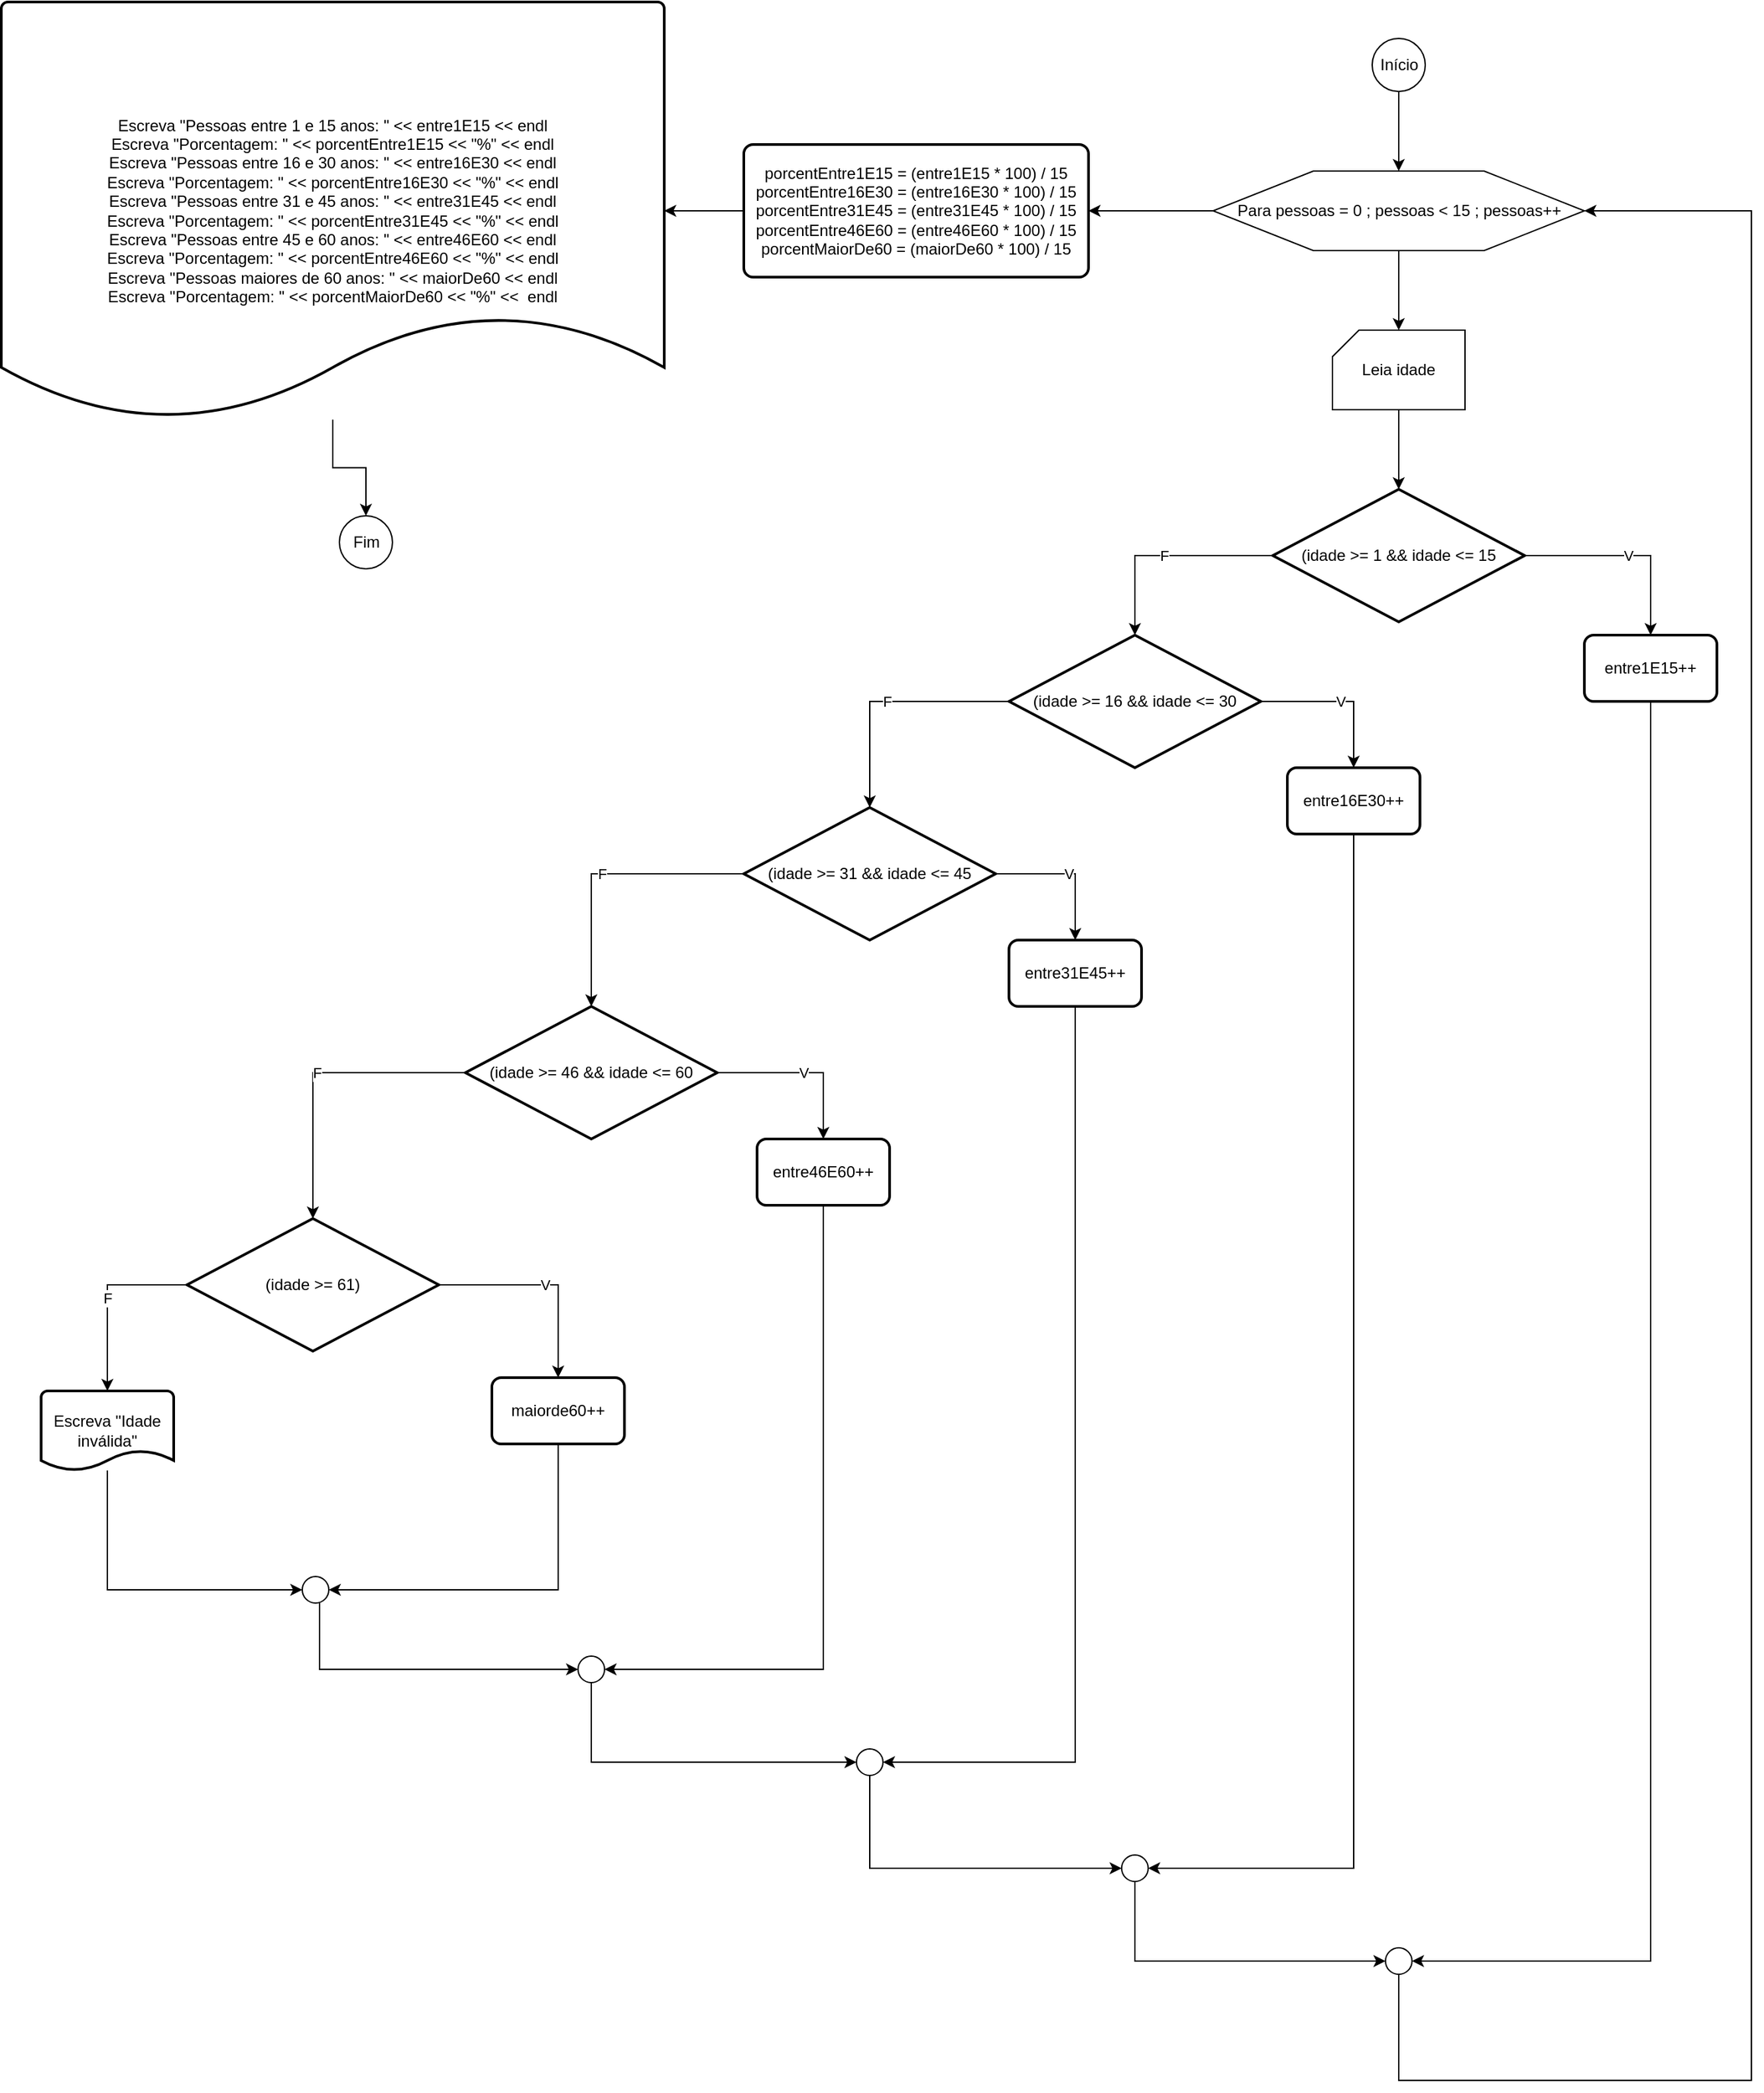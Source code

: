 <mxfile version="18.0.6" type="device"><diagram id="yrGJBEPIFQ74FWzWM58z" name="Página-1"><mxGraphModel dx="1816" dy="1779" grid="1" gridSize="10" guides="1" tooltips="1" connect="1" arrows="1" fold="1" page="1" pageScale="1" pageWidth="827" pageHeight="1169" math="0" shadow="0"><root><mxCell id="0"/><mxCell id="1" parent="0"/><mxCell id="52xj07Da2LKeH8QmnD6i-6" value="" style="edgeStyle=orthogonalEdgeStyle;rounded=0;orthogonalLoop=1;jettySize=auto;html=1;" parent="1" source="52xj07Da2LKeH8QmnD6i-2" target="52xj07Da2LKeH8QmnD6i-3" edge="1"><mxGeometry relative="1" as="geometry"/></mxCell><mxCell id="52xj07Da2LKeH8QmnD6i-2" value="Início" style="verticalLabelPosition=middle;verticalAlign=middle;html=1;shape=mxgraph.flowchart.on-page_reference;labelPosition=center;align=center;" parent="1" vertex="1"><mxGeometry x="394" y="20" width="40" height="40" as="geometry"/></mxCell><mxCell id="52xj07Da2LKeH8QmnD6i-5" value="" style="edgeStyle=orthogonalEdgeStyle;rounded=0;orthogonalLoop=1;jettySize=auto;html=1;" parent="1" source="52xj07Da2LKeH8QmnD6i-3" target="52xj07Da2LKeH8QmnD6i-4" edge="1"><mxGeometry relative="1" as="geometry"/></mxCell><mxCell id="52xj07Da2LKeH8QmnD6i-47" value="" style="edgeStyle=orthogonalEdgeStyle;rounded=0;orthogonalLoop=1;jettySize=auto;html=1;" parent="1" source="52xj07Da2LKeH8QmnD6i-3" target="52xj07Da2LKeH8QmnD6i-45" edge="1"><mxGeometry relative="1" as="geometry"/></mxCell><mxCell id="52xj07Da2LKeH8QmnD6i-3" value="Para pessoas = 0 ; pessoas &amp;lt; 15 ; pessoas++" style="verticalLabelPosition=middle;verticalAlign=middle;html=1;shape=hexagon;perimeter=hexagonPerimeter2;arcSize=6;size=0.27;labelPosition=center;align=center;" parent="1" vertex="1"><mxGeometry x="274" y="120" width="280" height="60" as="geometry"/></mxCell><mxCell id="52xj07Da2LKeH8QmnD6i-28" value="" style="edgeStyle=orthogonalEdgeStyle;rounded=0;orthogonalLoop=1;jettySize=auto;html=1;" parent="1" source="52xj07Da2LKeH8QmnD6i-4" target="52xj07Da2LKeH8QmnD6i-7" edge="1"><mxGeometry relative="1" as="geometry"/></mxCell><mxCell id="52xj07Da2LKeH8QmnD6i-4" value="Leia idade" style="verticalLabelPosition=middle;verticalAlign=middle;html=1;shape=card;whiteSpace=wrap;size=20;arcSize=12;labelPosition=center;align=center;" parent="1" vertex="1"><mxGeometry x="364" y="240" width="100" height="60" as="geometry"/></mxCell><mxCell id="52xj07Da2LKeH8QmnD6i-13" value="V" style="edgeStyle=orthogonalEdgeStyle;rounded=0;orthogonalLoop=1;jettySize=auto;html=1;entryX=0.5;entryY=0;entryDx=0;entryDy=0;" parent="1" source="52xj07Da2LKeH8QmnD6i-7" target="52xj07Da2LKeH8QmnD6i-12" edge="1"><mxGeometry relative="1" as="geometry"/></mxCell><mxCell id="52xj07Da2LKeH8QmnD6i-14" value="F" style="edgeStyle=orthogonalEdgeStyle;rounded=0;orthogonalLoop=1;jettySize=auto;html=1;entryX=0.5;entryY=0;entryDx=0;entryDy=0;entryPerimeter=0;" parent="1" source="52xj07Da2LKeH8QmnD6i-7" target="52xj07Da2LKeH8QmnD6i-8" edge="1"><mxGeometry relative="1" as="geometry"/></mxCell><mxCell id="52xj07Da2LKeH8QmnD6i-7" value="(idade &amp;gt;= 1 &amp;amp;&amp;amp; idade &amp;lt;= 15" style="strokeWidth=2;html=1;shape=mxgraph.flowchart.decision;whiteSpace=wrap;" parent="1" vertex="1"><mxGeometry x="319" y="360" width="190" height="100" as="geometry"/></mxCell><mxCell id="52xj07Da2LKeH8QmnD6i-16" value="V" style="edgeStyle=orthogonalEdgeStyle;rounded=0;orthogonalLoop=1;jettySize=auto;html=1;entryX=0.5;entryY=0;entryDx=0;entryDy=0;" parent="1" source="52xj07Da2LKeH8QmnD6i-8" target="52xj07Da2LKeH8QmnD6i-15" edge="1"><mxGeometry relative="1" as="geometry"/></mxCell><mxCell id="52xj07Da2LKeH8QmnD6i-17" value="F" style="edgeStyle=orthogonalEdgeStyle;rounded=0;orthogonalLoop=1;jettySize=auto;html=1;entryX=0.5;entryY=0;entryDx=0;entryDy=0;entryPerimeter=0;" parent="1" source="52xj07Da2LKeH8QmnD6i-8" target="52xj07Da2LKeH8QmnD6i-9" edge="1"><mxGeometry relative="1" as="geometry"/></mxCell><mxCell id="52xj07Da2LKeH8QmnD6i-8" value="(idade &amp;gt;= 16 &amp;amp;&amp;amp; idade &amp;lt;= 30&lt;span style=&quot;color: rgba(0, 0, 0, 0); font-family: monospace; font-size: 0px; text-align: start;&quot;&gt;%3CmxGraphModel%3E%3Croot%3E%3CmxCell%20id%3D%220%22%2F%3E%3CmxCell%20id%3D%221%22%20parent%3D%220%22%2F%3E%3CmxCell%20id%3D%222%22%20value%3D%22(idade%20%26amp%3Bgt%3B%3D%201%20%26amp%3Bamp%3B%26amp%3Bamp%3B%20idade%20%26amp%3Blt%3B%3D%2015%22%20style%3D%22strokeWidth%3D2%3Bhtml%3D1%3Bshape%3Dmxgraph.flowchart.decision%3BwhiteSpace%3Dwrap%3B%22%20vertex%3D%221%22%20parent%3D%221%22%3E%3CmxGeometry%20x%3D%22319%22%20y%3D%22360%22%20width%3D%22190%22%20height%3D%22100%22%20as%3D%22geometry%22%2F%3E%3C%2FmxCell%3E%3C%2Froot%3E%3C%2FmxGraphModel%3E&lt;/span&gt;" style="strokeWidth=2;html=1;shape=mxgraph.flowchart.decision;whiteSpace=wrap;" parent="1" vertex="1"><mxGeometry x="120" y="470" width="190" height="100" as="geometry"/></mxCell><mxCell id="52xj07Da2LKeH8QmnD6i-19" value="V" style="edgeStyle=orthogonalEdgeStyle;rounded=0;orthogonalLoop=1;jettySize=auto;html=1;entryX=0.5;entryY=0;entryDx=0;entryDy=0;" parent="1" source="52xj07Da2LKeH8QmnD6i-9" target="52xj07Da2LKeH8QmnD6i-18" edge="1"><mxGeometry relative="1" as="geometry"/></mxCell><mxCell id="52xj07Da2LKeH8QmnD6i-20" value="F" style="edgeStyle=orthogonalEdgeStyle;rounded=0;orthogonalLoop=1;jettySize=auto;html=1;entryX=0.5;entryY=0;entryDx=0;entryDy=0;entryPerimeter=0;" parent="1" source="52xj07Da2LKeH8QmnD6i-9" target="52xj07Da2LKeH8QmnD6i-10" edge="1"><mxGeometry relative="1" as="geometry"/></mxCell><mxCell id="52xj07Da2LKeH8QmnD6i-9" value="(idade &amp;gt;= 31 &amp;amp;&amp;amp; idade &amp;lt;= 45&lt;span style=&quot;color: rgba(0, 0, 0, 0); font-family: monospace; font-size: 0px; text-align: start;&quot;&gt;%3CmxGraphModel%3E%3Croot%3E%3CmxCell%20id%3D%220%22%2F%3E%3CmxCell%20id%3D%221%22%20parent%3D%220%22%2F%3E%3CmxCell%20id%3D%222%22%20value%3D%22(idade%20%26amp%3Bgt%3B%3D%201%20%26amp%3Bamp%3B%26amp%3Bamp%3B%20idade%20%26amp%3Blt%3B%3D%2015%22%20style%3D%22strokeWidth%3D2%3Bhtml%3D1%3Bshape%3Dmxgraph.flowchart.decision%3BwhiteSpace%3Dwrap%3B%22%20vertex%3D%221%22%20parent%3D%221%22%3E%3CmxGeometry%20x%3D%22319%22%20y%3D%22360%22%20width%3D%22190%22%20height%3D%22100%22%20as%3D%22geometry%22%2F%3E%3C%2FmxCell%3E%3C%2Froot%3E%3C%2FmxGraphModel%3E&lt;/span&gt;" style="strokeWidth=2;html=1;shape=mxgraph.flowchart.decision;whiteSpace=wrap;" parent="1" vertex="1"><mxGeometry x="-80" y="600" width="190" height="100" as="geometry"/></mxCell><mxCell id="52xj07Da2LKeH8QmnD6i-22" value="V" style="edgeStyle=orthogonalEdgeStyle;rounded=0;orthogonalLoop=1;jettySize=auto;html=1;entryX=0.5;entryY=0;entryDx=0;entryDy=0;" parent="1" source="52xj07Da2LKeH8QmnD6i-10" target="52xj07Da2LKeH8QmnD6i-21" edge="1"><mxGeometry relative="1" as="geometry"/></mxCell><mxCell id="52xj07Da2LKeH8QmnD6i-23" value="F" style="edgeStyle=orthogonalEdgeStyle;rounded=0;orthogonalLoop=1;jettySize=auto;html=1;entryX=0.5;entryY=0;entryDx=0;entryDy=0;entryPerimeter=0;" parent="1" source="52xj07Da2LKeH8QmnD6i-10" target="52xj07Da2LKeH8QmnD6i-11" edge="1"><mxGeometry relative="1" as="geometry"/></mxCell><mxCell id="52xj07Da2LKeH8QmnD6i-10" value="(idade &amp;gt;= 46 &amp;amp;&amp;amp; idade &amp;lt;= 60&lt;span style=&quot;color: rgba(0, 0, 0, 0); font-family: monospace; font-size: 0px; text-align: start;&quot;&gt;%3CmxGraphModel%3E%3Croot%3E%3CmxCell%20id%3D%220%22%2F%3E%3CmxCell%20id%3D%221%22%20parent%3D%220%22%2F%3E%3CmxCell%20id%3D%222%22%20value%3D%22(idade%20%26amp%3Bgt%3B%3D%201%20%26amp%3Bamp%3B%26amp%3Bamp%3B%20idade%20%26amp%3Blt%3B%3D%2015%22%20style%3D%22strokeWidth%3D2%3Bhtml%3D1%3Bshape%3Dmxgraph.flowchart.decision%3BwhiteSpace%3Dwrap%3B%22%20vertex%3D%221%22%20parent%3D%221%22%3E%3CmxGeometry%20x%3D%22319%22%20y%3D%22360%22%20width%3D%22190%22%20height%3D%22100%22%20as%3D%22geometry%22%2F%3E%3C%2FmxCell%3E%3C%2Froot%3E%3C%2FmxGraphModel%3E&lt;/span&gt;" style="strokeWidth=2;html=1;shape=mxgraph.flowchart.decision;whiteSpace=wrap;" parent="1" vertex="1"><mxGeometry x="-290" y="750" width="190" height="100" as="geometry"/></mxCell><mxCell id="52xj07Da2LKeH8QmnD6i-25" value="V" style="edgeStyle=orthogonalEdgeStyle;rounded=0;orthogonalLoop=1;jettySize=auto;html=1;entryX=0.5;entryY=0;entryDx=0;entryDy=0;" parent="1" source="52xj07Da2LKeH8QmnD6i-11" target="52xj07Da2LKeH8QmnD6i-24" edge="1"><mxGeometry relative="1" as="geometry"/></mxCell><mxCell id="52xj07Da2LKeH8QmnD6i-27" value="F" style="edgeStyle=orthogonalEdgeStyle;rounded=0;orthogonalLoop=1;jettySize=auto;html=1;entryX=0.5;entryY=0;entryDx=0;entryDy=0;entryPerimeter=0;" parent="1" source="52xj07Da2LKeH8QmnD6i-11" target="52xj07Da2LKeH8QmnD6i-26" edge="1"><mxGeometry relative="1" as="geometry"/></mxCell><mxCell id="52xj07Da2LKeH8QmnD6i-11" value="(idade &amp;gt;= 61)&lt;span style=&quot;color: rgba(0, 0, 0, 0); font-family: monospace; font-size: 0px; text-align: start;&quot;&gt;%3CmxGraphModel%3E%3Croot%3E%3CmxCell%20id%3D%220%22%2F%3E%3CmxCell%20id%3D%221%22%20parent%3D%220%22%2F%3E%3CmxCell%20id%3D%222%22%20value%3D%22(idade%20%26amp%3Bgt%3B%3D%201%20%26amp%3Bamp%3B%26amp%3Bamp%3B%20idade%20%26amp%3Blt%3B%3D%2015%22%20style%3D%22strokeWidth%3D2%3Bhtml%3D1%3Bshape%3Dmxgraph.flowchart.decision%3BwhiteSpace%3Dwrap%3B%22%20vertex%3D%221%22%20parent%3D%221%22%3E%3CmxGeometry%20x%3D%22319%22%20y%3D%22360%22%20width%3D%22190%22%20height%3D%22100%22%20as%3D%22geometry%22%2F%3E%3C%2FmxCell%3E%3C%2Froot%3E%3C%2FmxGraphModel%3E&lt;/span&gt;" style="strokeWidth=2;html=1;shape=mxgraph.flowchart.decision;whiteSpace=wrap;" parent="1" vertex="1"><mxGeometry x="-500" y="910" width="190" height="100" as="geometry"/></mxCell><mxCell id="52xj07Da2LKeH8QmnD6i-42" style="edgeStyle=orthogonalEdgeStyle;rounded=0;orthogonalLoop=1;jettySize=auto;html=1;entryX=1;entryY=0.5;entryDx=0;entryDy=0;entryPerimeter=0;" parent="1" source="52xj07Da2LKeH8QmnD6i-12" target="52xj07Da2LKeH8QmnD6i-41" edge="1"><mxGeometry relative="1" as="geometry"><Array as="points"><mxPoint x="604" y="1470"/></Array></mxGeometry></mxCell><mxCell id="52xj07Da2LKeH8QmnD6i-12" value="entre1E15++" style="rounded=1;whiteSpace=wrap;html=1;absoluteArcSize=1;arcSize=14;strokeWidth=2;" parent="1" vertex="1"><mxGeometry x="554" y="470" width="100" height="50" as="geometry"/></mxCell><mxCell id="52xj07Da2LKeH8QmnD6i-39" style="edgeStyle=orthogonalEdgeStyle;rounded=0;orthogonalLoop=1;jettySize=auto;html=1;entryX=1;entryY=0.5;entryDx=0;entryDy=0;entryPerimeter=0;" parent="1" source="52xj07Da2LKeH8QmnD6i-15" target="52xj07Da2LKeH8QmnD6i-38" edge="1"><mxGeometry relative="1" as="geometry"><Array as="points"><mxPoint x="380" y="1400"/></Array></mxGeometry></mxCell><mxCell id="52xj07Da2LKeH8QmnD6i-15" value="entre16E30++" style="rounded=1;whiteSpace=wrap;html=1;absoluteArcSize=1;arcSize=14;strokeWidth=2;" parent="1" vertex="1"><mxGeometry x="330" y="570" width="100" height="50" as="geometry"/></mxCell><mxCell id="52xj07Da2LKeH8QmnD6i-36" style="edgeStyle=orthogonalEdgeStyle;rounded=0;orthogonalLoop=1;jettySize=auto;html=1;entryX=1;entryY=0.5;entryDx=0;entryDy=0;entryPerimeter=0;" parent="1" source="52xj07Da2LKeH8QmnD6i-18" target="52xj07Da2LKeH8QmnD6i-35" edge="1"><mxGeometry relative="1" as="geometry"><Array as="points"><mxPoint x="170" y="1320"/></Array></mxGeometry></mxCell><mxCell id="52xj07Da2LKeH8QmnD6i-18" value="entre31E45++" style="rounded=1;whiteSpace=wrap;html=1;absoluteArcSize=1;arcSize=14;strokeWidth=2;" parent="1" vertex="1"><mxGeometry x="120" y="700" width="100" height="50" as="geometry"/></mxCell><mxCell id="52xj07Da2LKeH8QmnD6i-33" style="edgeStyle=orthogonalEdgeStyle;rounded=0;orthogonalLoop=1;jettySize=auto;html=1;entryX=1;entryY=0.5;entryDx=0;entryDy=0;entryPerimeter=0;" parent="1" source="52xj07Da2LKeH8QmnD6i-21" target="52xj07Da2LKeH8QmnD6i-32" edge="1"><mxGeometry relative="1" as="geometry"><Array as="points"><mxPoint x="-20" y="1250"/></Array></mxGeometry></mxCell><mxCell id="52xj07Da2LKeH8QmnD6i-21" value="entre46E60++" style="rounded=1;whiteSpace=wrap;html=1;absoluteArcSize=1;arcSize=14;strokeWidth=2;" parent="1" vertex="1"><mxGeometry x="-70" y="850" width="100" height="50" as="geometry"/></mxCell><mxCell id="52xj07Da2LKeH8QmnD6i-30" style="edgeStyle=orthogonalEdgeStyle;rounded=0;orthogonalLoop=1;jettySize=auto;html=1;entryX=1;entryY=0.5;entryDx=0;entryDy=0;entryPerimeter=0;" parent="1" source="52xj07Da2LKeH8QmnD6i-24" target="52xj07Da2LKeH8QmnD6i-29" edge="1"><mxGeometry relative="1" as="geometry"><Array as="points"><mxPoint x="-220" y="1190"/></Array></mxGeometry></mxCell><mxCell id="52xj07Da2LKeH8QmnD6i-24" value="maiorde60++" style="rounded=1;whiteSpace=wrap;html=1;absoluteArcSize=1;arcSize=14;strokeWidth=2;" parent="1" vertex="1"><mxGeometry x="-270" y="1030" width="100" height="50" as="geometry"/></mxCell><mxCell id="52xj07Da2LKeH8QmnD6i-31" style="edgeStyle=orthogonalEdgeStyle;rounded=0;orthogonalLoop=1;jettySize=auto;html=1;entryX=0;entryY=0.5;entryDx=0;entryDy=0;entryPerimeter=0;" parent="1" source="52xj07Da2LKeH8QmnD6i-26" target="52xj07Da2LKeH8QmnD6i-29" edge="1"><mxGeometry relative="1" as="geometry"><Array as="points"><mxPoint x="-560" y="1190"/></Array></mxGeometry></mxCell><mxCell id="52xj07Da2LKeH8QmnD6i-26" value="Escreva &quot;Idade inválida&quot;" style="strokeWidth=2;html=1;shape=mxgraph.flowchart.document2;whiteSpace=wrap;size=0.25;" parent="1" vertex="1"><mxGeometry x="-610" y="1040" width="100" height="60" as="geometry"/></mxCell><mxCell id="52xj07Da2LKeH8QmnD6i-34" style="edgeStyle=orthogonalEdgeStyle;rounded=0;orthogonalLoop=1;jettySize=auto;html=1;entryX=0;entryY=0.5;entryDx=0;entryDy=0;entryPerimeter=0;" parent="1" source="52xj07Da2LKeH8QmnD6i-29" target="52xj07Da2LKeH8QmnD6i-32" edge="1"><mxGeometry relative="1" as="geometry"><Array as="points"><mxPoint x="-400" y="1250"/></Array></mxGeometry></mxCell><mxCell id="52xj07Da2LKeH8QmnD6i-29" value="" style="verticalLabelPosition=bottom;verticalAlign=top;html=1;shape=mxgraph.flowchart.on-page_reference;" parent="1" vertex="1"><mxGeometry x="-413" y="1180" width="20" height="20" as="geometry"/></mxCell><mxCell id="52xj07Da2LKeH8QmnD6i-37" style="edgeStyle=orthogonalEdgeStyle;rounded=0;orthogonalLoop=1;jettySize=auto;html=1;entryX=0;entryY=0.5;entryDx=0;entryDy=0;entryPerimeter=0;" parent="1" source="52xj07Da2LKeH8QmnD6i-32" target="52xj07Da2LKeH8QmnD6i-35" edge="1"><mxGeometry relative="1" as="geometry"><Array as="points"><mxPoint x="-195" y="1320"/></Array></mxGeometry></mxCell><mxCell id="52xj07Da2LKeH8QmnD6i-32" value="" style="verticalLabelPosition=bottom;verticalAlign=top;html=1;shape=mxgraph.flowchart.on-page_reference;" parent="1" vertex="1"><mxGeometry x="-205" y="1240" width="20" height="20" as="geometry"/></mxCell><mxCell id="52xj07Da2LKeH8QmnD6i-40" style="edgeStyle=orthogonalEdgeStyle;rounded=0;orthogonalLoop=1;jettySize=auto;html=1;entryX=0;entryY=0.5;entryDx=0;entryDy=0;entryPerimeter=0;" parent="1" source="52xj07Da2LKeH8QmnD6i-35" target="52xj07Da2LKeH8QmnD6i-38" edge="1"><mxGeometry relative="1" as="geometry"><Array as="points"><mxPoint x="15" y="1400"/></Array></mxGeometry></mxCell><mxCell id="52xj07Da2LKeH8QmnD6i-35" value="" style="verticalLabelPosition=bottom;verticalAlign=top;html=1;shape=mxgraph.flowchart.on-page_reference;" parent="1" vertex="1"><mxGeometry x="5" y="1310" width="20" height="20" as="geometry"/></mxCell><mxCell id="52xj07Da2LKeH8QmnD6i-43" style="edgeStyle=orthogonalEdgeStyle;rounded=0;orthogonalLoop=1;jettySize=auto;html=1;entryX=0;entryY=0.5;entryDx=0;entryDy=0;entryPerimeter=0;" parent="1" source="52xj07Da2LKeH8QmnD6i-38" target="52xj07Da2LKeH8QmnD6i-41" edge="1"><mxGeometry relative="1" as="geometry"><Array as="points"><mxPoint x="215" y="1470"/></Array></mxGeometry></mxCell><mxCell id="52xj07Da2LKeH8QmnD6i-38" value="" style="verticalLabelPosition=bottom;verticalAlign=top;html=1;shape=mxgraph.flowchart.on-page_reference;" parent="1" vertex="1"><mxGeometry x="205" y="1390" width="20" height="20" as="geometry"/></mxCell><mxCell id="52xj07Da2LKeH8QmnD6i-44" style="edgeStyle=orthogonalEdgeStyle;rounded=0;orthogonalLoop=1;jettySize=auto;html=1;entryX=1;entryY=0.5;entryDx=0;entryDy=0;" parent="1" source="52xj07Da2LKeH8QmnD6i-41" target="52xj07Da2LKeH8QmnD6i-3" edge="1"><mxGeometry relative="1" as="geometry"><Array as="points"><mxPoint x="414" y="1560"/><mxPoint x="680" y="1560"/><mxPoint x="680" y="150"/></Array></mxGeometry></mxCell><mxCell id="52xj07Da2LKeH8QmnD6i-41" value="" style="verticalLabelPosition=bottom;verticalAlign=top;html=1;shape=mxgraph.flowchart.on-page_reference;" parent="1" vertex="1"><mxGeometry x="404" y="1460" width="20" height="20" as="geometry"/></mxCell><mxCell id="52xj07Da2LKeH8QmnD6i-48" value="" style="edgeStyle=orthogonalEdgeStyle;rounded=0;orthogonalLoop=1;jettySize=auto;html=1;" parent="1" source="52xj07Da2LKeH8QmnD6i-45" target="52xj07Da2LKeH8QmnD6i-46" edge="1"><mxGeometry relative="1" as="geometry"/></mxCell><mxCell id="52xj07Da2LKeH8QmnD6i-45" value="porcentEntre1E15 = (entre1E15 * 100) / 15&lt;br&gt;porcentEntre16E30 = (entre16E30 * 100) / 15&lt;br&gt;porcentEntre31E45 = (entre31E45 * 100) / 15&lt;br&gt;porcentEntre46E60 = (entre46E60 * 100) / 15&lt;br&gt;porcentMaiorDe60 = (maiorDe60 * 100) / 15" style="rounded=1;whiteSpace=wrap;html=1;absoluteArcSize=1;arcSize=14;strokeWidth=2;" parent="1" vertex="1"><mxGeometry x="-80" y="100" width="260" height="100" as="geometry"/></mxCell><mxCell id="52xj07Da2LKeH8QmnD6i-50" value="" style="edgeStyle=orthogonalEdgeStyle;rounded=0;orthogonalLoop=1;jettySize=auto;html=1;" parent="1" source="52xj07Da2LKeH8QmnD6i-46" target="52xj07Da2LKeH8QmnD6i-49" edge="1"><mxGeometry relative="1" as="geometry"/></mxCell><mxCell id="52xj07Da2LKeH8QmnD6i-46" value="Escreva &quot;Pessoas entre 1 e 15 anos: &quot; &amp;lt;&amp;lt; entre1E15 &amp;lt;&amp;lt; endl&lt;br&gt;Escreva &quot;Porcentagem: &quot; &amp;lt;&amp;lt; porcentEntre1E15 &amp;lt;&amp;lt; &quot;%&quot; &amp;lt;&amp;lt; endl&lt;br&gt;Escreva &quot;Pessoas entre 16 e 30 anos: &quot; &amp;lt;&amp;lt; entre16E30 &amp;lt;&amp;lt; endl&lt;br&gt;Escreva &quot;Porcentagem: &quot; &amp;lt;&amp;lt; porcentEntre16E30 &amp;lt;&amp;lt; &quot;%&quot; &amp;lt;&amp;lt; endl&lt;br&gt;Escreva &quot;Pessoas entre 31 e 45 anos: &quot; &amp;lt;&amp;lt; entre31E45 &amp;lt;&amp;lt; endl&lt;br&gt;Escreva &quot;Porcentagem: &quot; &amp;lt;&amp;lt; porcentEntre31E45 &amp;lt;&amp;lt; &quot;%&quot; &amp;lt;&amp;lt;&amp;nbsp;endl&lt;br&gt;Escreva &quot;Pessoas entre 45 e 60 anos: &quot; &amp;lt;&amp;lt; entre46E60 &amp;lt;&amp;lt; endl&lt;br&gt;Escreva &quot;Porcentagem: &quot; &amp;lt;&amp;lt; porcentEntre46E60 &amp;lt;&amp;lt; &quot;%&quot; &amp;lt;&amp;lt;&amp;nbsp;endl&lt;br&gt;Escreva &quot;Pessoas maiores de 60 anos: &quot; &amp;lt;&amp;lt; maiorDe60 &amp;lt;&amp;lt; endl&lt;br&gt;Escreva &quot;Porcentagem: &quot; &amp;lt;&amp;lt; porcentMaiorDe60 &amp;lt;&amp;lt; &quot;%&quot; &amp;lt;&amp;lt;&amp;nbsp;&amp;nbsp;endl" style="strokeWidth=2;html=1;shape=mxgraph.flowchart.document2;whiteSpace=wrap;size=0.25;" parent="1" vertex="1"><mxGeometry x="-640" y="-7.5" width="500" height="315" as="geometry"/></mxCell><mxCell id="52xj07Da2LKeH8QmnD6i-49" value="Fim" style="verticalLabelPosition=middle;verticalAlign=middle;html=1;shape=mxgraph.flowchart.on-page_reference;labelPosition=center;align=center;" parent="1" vertex="1"><mxGeometry x="-385" y="380" width="40" height="40" as="geometry"/></mxCell></root></mxGraphModel></diagram></mxfile>